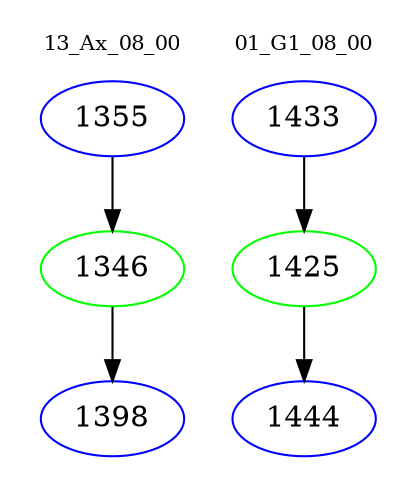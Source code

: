 digraph{
subgraph cluster_0 {
color = white
label = "13_Ax_08_00";
fontsize=10;
T0_1355 [label="1355", color="blue"]
T0_1355 -> T0_1346 [color="black"]
T0_1346 [label="1346", color="green"]
T0_1346 -> T0_1398 [color="black"]
T0_1398 [label="1398", color="blue"]
}
subgraph cluster_1 {
color = white
label = "01_G1_08_00";
fontsize=10;
T1_1433 [label="1433", color="blue"]
T1_1433 -> T1_1425 [color="black"]
T1_1425 [label="1425", color="green"]
T1_1425 -> T1_1444 [color="black"]
T1_1444 [label="1444", color="blue"]
}
}
